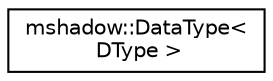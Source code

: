 digraph "Graphical Class Hierarchy"
{
 // LATEX_PDF_SIZE
  edge [fontname="Helvetica",fontsize="10",labelfontname="Helvetica",labelfontsize="10"];
  node [fontname="Helvetica",fontsize="10",shape=record];
  rankdir="LR";
  Node0 [label="mshadow::DataType\<\l DType \>",height=0.2,width=0.4,color="black", fillcolor="white", style="filled",URL="$structmshadow_1_1DataType.html",tooltip=" "];
}
